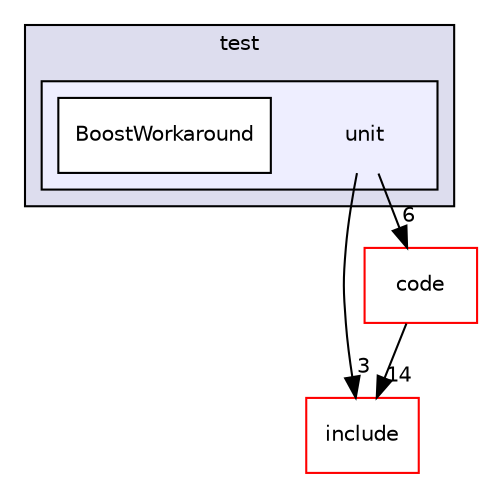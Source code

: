 digraph "assimp/assimp-3.1.1/test/unit" {
  compound=true
  node [ fontsize="10", fontname="Helvetica"];
  edge [ labelfontsize="10", labelfontname="Helvetica"];
  subgraph clusterdir_711778a885c47bcab8aaac110bd5c42a {
    graph [ bgcolor="#ddddee", pencolor="black", label="test" fontname="Helvetica", fontsize="10", URL="dir_711778a885c47bcab8aaac110bd5c42a.html"]
  subgraph clusterdir_36579ade72dab41cda4da9fe679e84ed {
    graph [ bgcolor="#eeeeff", pencolor="black", label="" URL="dir_36579ade72dab41cda4da9fe679e84ed.html"];
    dir_36579ade72dab41cda4da9fe679e84ed [shape=plaintext label="unit"];
    dir_0ecf1c89cbbadff4eb507b40fb7a6b65 [shape=box label="BoostWorkaround" color="black" fillcolor="white" style="filled" URL="dir_0ecf1c89cbbadff4eb507b40fb7a6b65.html"];
  }
  }
  dir_c101cde07d36a9a69cf1f5e6a5d497f4 [shape=box label="include" fillcolor="white" style="filled" color="red" URL="dir_c101cde07d36a9a69cf1f5e6a5d497f4.html"];
  dir_5f48190eefbf2d9887c40319c3006284 [shape=box label="code" fillcolor="white" style="filled" color="red" URL="dir_5f48190eefbf2d9887c40319c3006284.html"];
  dir_36579ade72dab41cda4da9fe679e84ed->dir_c101cde07d36a9a69cf1f5e6a5d497f4 [headlabel="3", labeldistance=1.5 headhref="dir_000148_000030.html"];
  dir_36579ade72dab41cda4da9fe679e84ed->dir_5f48190eefbf2d9887c40319c3006284 [headlabel="6", labeldistance=1.5 headhref="dir_000148_000004.html"];
  dir_5f48190eefbf2d9887c40319c3006284->dir_c101cde07d36a9a69cf1f5e6a5d497f4 [headlabel="14", labeldistance=1.5 headhref="dir_000004_000030.html"];
}
